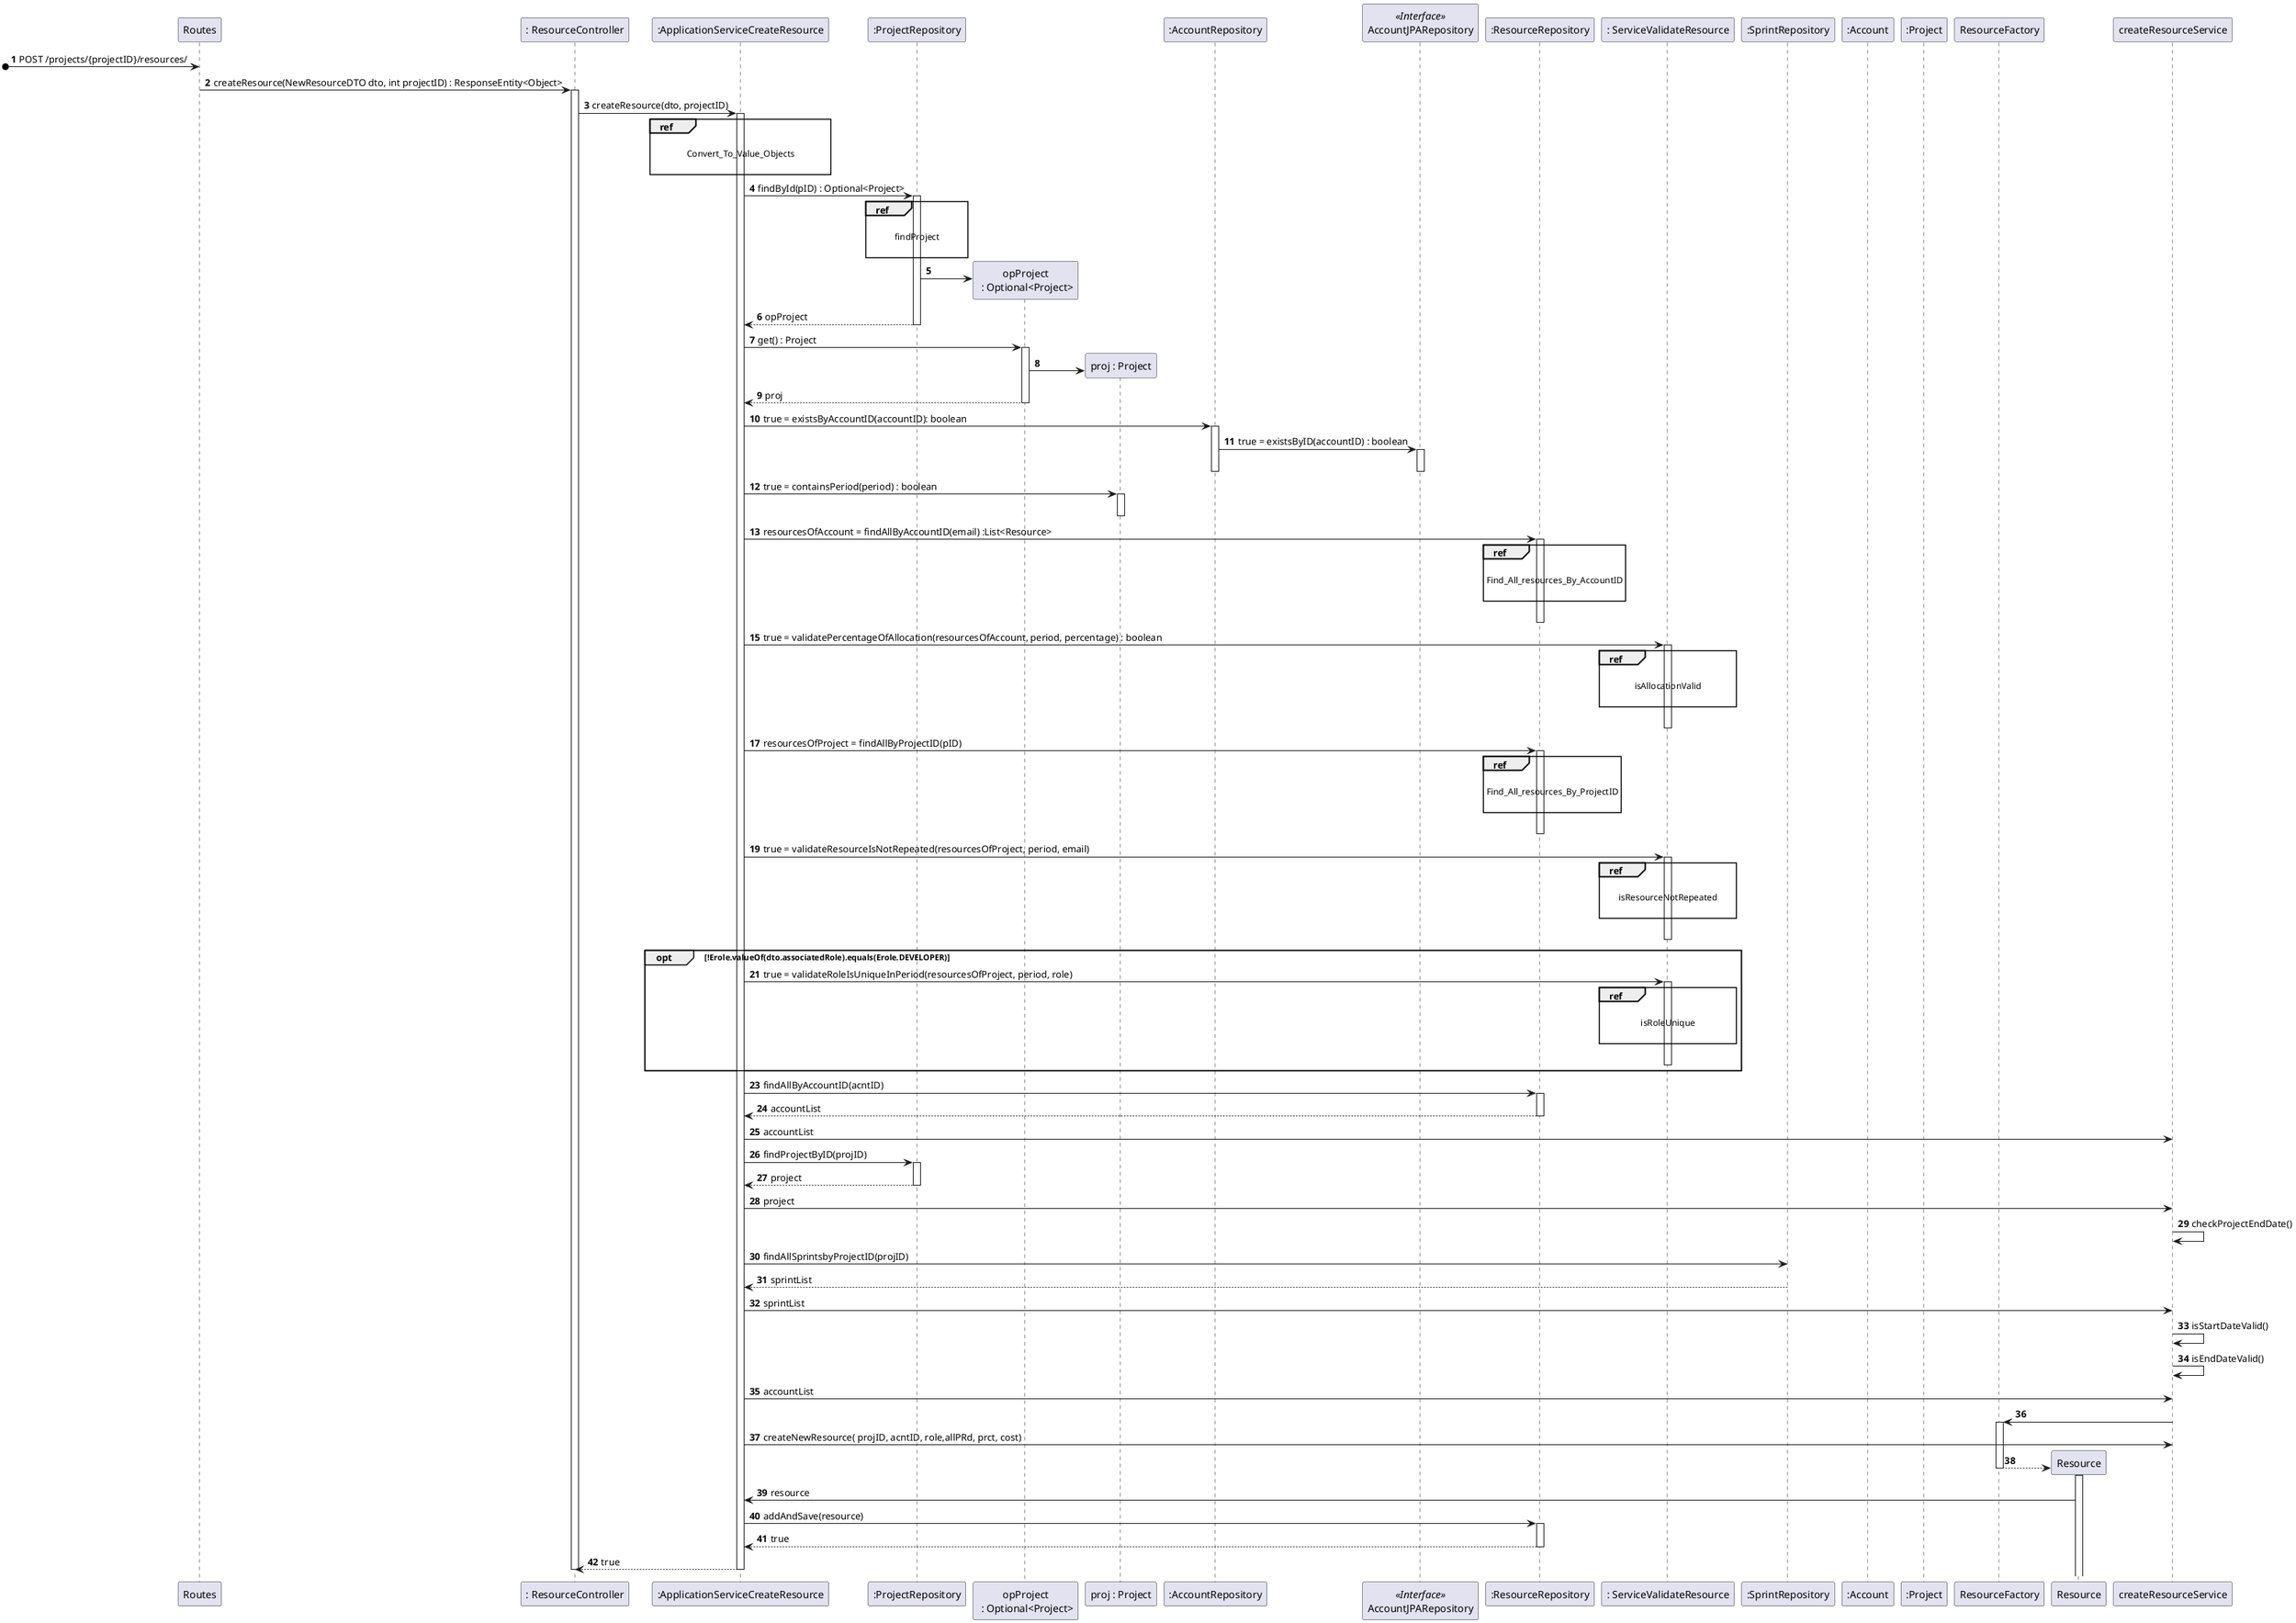 @startuml
'https://plantuml.com/sequence-diagram

autonumber

participant "Routes" as routes
participant ": ResourceController" as control
participant ":ApplicationServiceCreateResource" as ASResource

participant ":ProjectRepository" as RepProject
participant "opProject\n : Optional<Project>" as opProj
participant "proj : Project" as proj
participant ":AccountRepository" as RepAccount
participant "AccountJPARepository" as accjparepo <<Interface>>
participant ":ResourceRepository" as RepResource
participant ": ServiceValidateResource" as service
participant ":SprintRepository" as RepSprint
participant ":Account" as Account
participant ":Project" as Project
participant "ResourceFactory" as FactResource
participant "Resource" as Resource
participant "createResourceService" as DomainService



note left
As Director I want to
associate a human resource
to a project.
end note
[o-> routes : POST /projects/{projectID}/resources/
routes -> control : createResource(NewResourceDTO dto, int projectID) : ResponseEntity<Object>
activate control
control -> ASResource : createResource(dto, projectID)
activate ASResource
ref over ASResource

Convert_To_Value_Objects

end ref

ASResource -> RepProject : findById(pID) : Optional<Project>
ref over RepProject

findProject

end ref
activate RepProject
create opProj
RepProject ->opProj
RepProject --> ASResource : opProject
deactivate RepProject
ASResource -> opProj : get() : Project
activate opProj
create proj
opProj -> proj
opProj --> ASResource : proj
deactivate opProj

ASResource -> RepAccount : true = existsByAccountID(accountID): boolean
activate RepAccount
RepAccount -> accjparepo : true = existsByID(accountID) : boolean
activate accjparepo
deactivate accjparepo
deactivate RepAccount

ASResource -> proj : true = containsPeriod(period) : boolean
activate proj
deactivate proj
ASResource -> RepResource : resourcesOfAccount = findAllByAccountID(email) :List<Resource>
activate RepResource
ref over RepResource

Find_All_resources_By_AccountID

end ref
RepResource -[hidden]>
deactivate RepResource
ASResource -> service : true = validatePercentageOfAllocation(resourcesOfAccount, period, percentage) : boolean
ref over service

isAllocationValid

end ref
activate service
service-[hidden]>
deactivate service
ASResource -> RepResource : resourcesOfProject = findAllByProjectID(pID)
activate RepResource
ref over RepResource

Find_All_resources_By_ProjectID

end ref
RepResource-[hidden]>
deactivate RepResource
ASResource -> service : true = validateResourceIsNotRepeated(resourcesOfProject, period, email)
activate service
ref over service

isResourceNotRepeated

end ref
service -[hidden]>

deactivate service

opt !Erole.valueOf(dto.associatedRole).equals(Erole.DEVELOPER)

ASResource -> service : true = validateRoleIsUniqueInPeriod(resourcesOfProject, period, role)
activate service
ref over service

isRoleUnique

end ref
service -[hidden]>
deactivate service

end opt


ASResource -> RepResource : findAllByAccountID(acntID)
activate RepResource
RepResource --> ASResource : accountList
deactivate RepResource
ASResource -> DomainService : accountList
ASResource -> RepProject : findProjectByID(projID)
activate RepProject
RepProject--> ASResource : project
deactivate RepProject
ASResource -> DomainService : project

DomainService -> DomainService : checkProjectEndDate()


ASResource -> RepSprint : findAllSprintsbyProjectID(projID)
RepSprint --> ASResource : sprintList
ASResource -> DomainService : sprintList
DomainService -> DomainService : isStartDateValid()
DomainService -> DomainService : isEndDateValid()


ASResource -> DomainService : accountList
DomainService -> FactResource :
activate FactResource


ASResource -> DomainService : createNewResource( projID, acntID, role,allPRd, prct, cost)
deactivate DomainService
FactResource --> Resource**
activate Resource
deactivate FactResource
Resource -> ASResource : resource
ASResource -> RepResource : addAndSave(resource)
activate RepResource
RepResource --> ASResource : true
deactivate RepResource
ASResource --> control : true
deactivate ASResource

deactivate control

@enduml